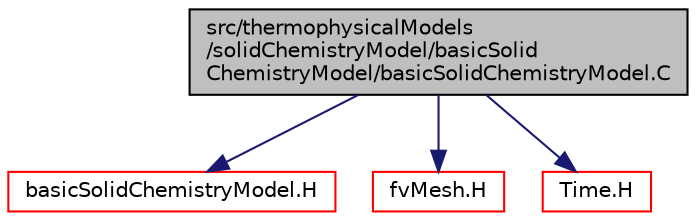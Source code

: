digraph "src/thermophysicalModels/solidChemistryModel/basicSolidChemistryModel/basicSolidChemistryModel.C"
{
  bgcolor="transparent";
  edge [fontname="Helvetica",fontsize="10",labelfontname="Helvetica",labelfontsize="10"];
  node [fontname="Helvetica",fontsize="10",shape=record];
  Node0 [label="src/thermophysicalModels\l/solidChemistryModel/basicSolid\lChemistryModel/basicSolidChemistryModel.C",height=0.2,width=0.4,color="black", fillcolor="grey75", style="filled", fontcolor="black"];
  Node0 -> Node1 [color="midnightblue",fontsize="10",style="solid",fontname="Helvetica"];
  Node1 [label="basicSolidChemistryModel.H",height=0.2,width=0.4,color="red",URL="$a16718.html"];
  Node0 -> Node204 [color="midnightblue",fontsize="10",style="solid",fontname="Helvetica"];
  Node204 [label="fvMesh.H",height=0.2,width=0.4,color="red",URL="$a03719.html"];
  Node0 -> Node331 [color="midnightblue",fontsize="10",style="solid",fontname="Helvetica"];
  Node331 [label="Time.H",height=0.2,width=0.4,color="red",URL="$a10025.html"];
}
